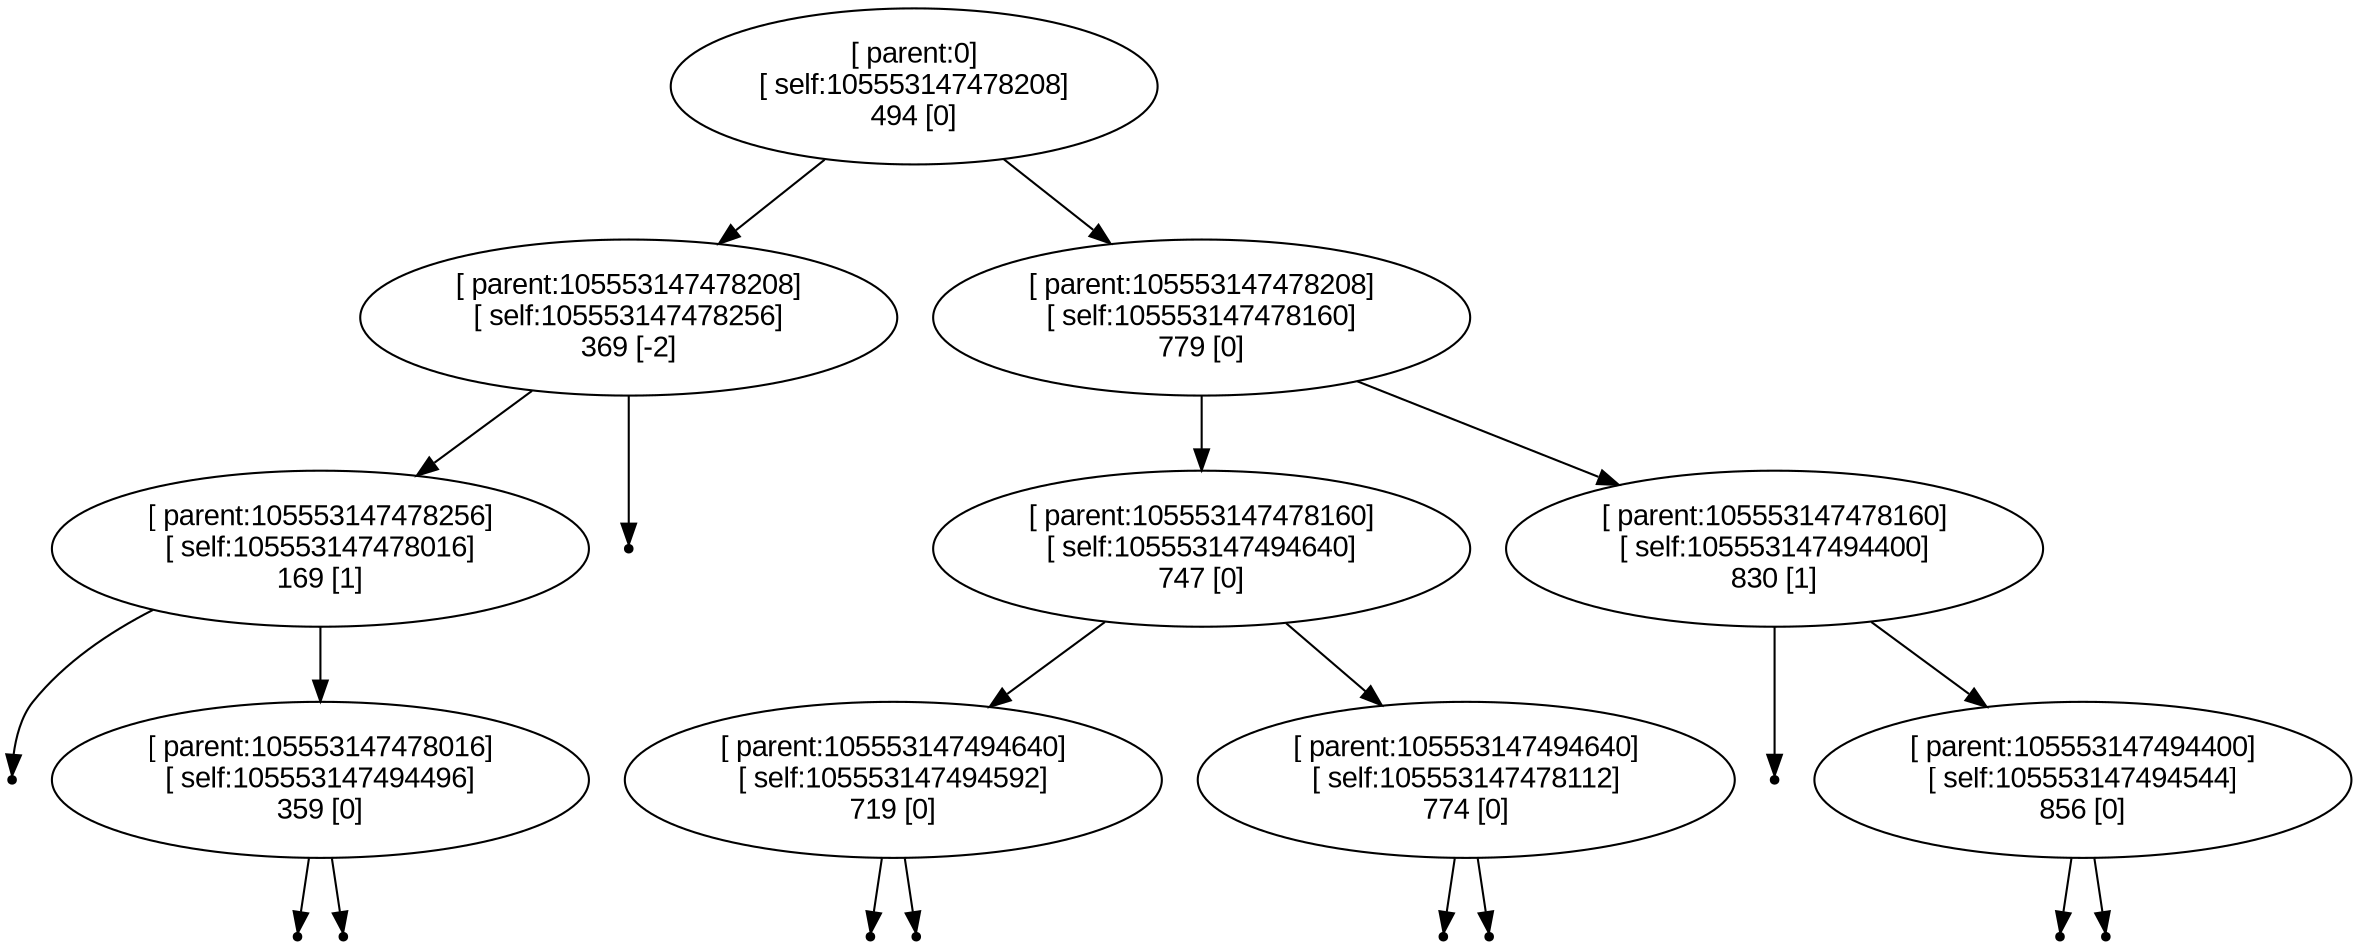 digraph BST {
    node [fontname="Arial"];
    "[ parent:0]
[ self:105553147478208]
494 [0]" -> "[ parent:105553147478208]
[ self:105553147478256]
369 [-2]";
    "[ parent:0]
[ self:105553147478208]
494 [0]" -> "[ parent:105553147478208]
[ self:105553147478160]
779 [0]";
    "[ parent:105553147478208]
[ self:105553147478256]
369 [-2]" -> "[ parent:105553147478256]
[ self:105553147478016]
169 [1]";
    null76 [shape=point];
    "[ parent:105553147478208]
[ self:105553147478256]
369 [-2]" -> "null76"
    null77 [shape=point];
    "[ parent:105553147478256]
[ self:105553147478016]
169 [1]" -> "null77"
    "[ parent:105553147478256]
[ self:105553147478016]
169 [1]" -> "[ parent:105553147478016]
[ self:105553147494496]
359 [0]";
    null78 [shape=point];
    "[ parent:105553147478016]
[ self:105553147494496]
359 [0]" -> "null78"
    null79 [shape=point];
    "[ parent:105553147478016]
[ self:105553147494496]
359 [0]" -> "null79"
    "[ parent:105553147478208]
[ self:105553147478160]
779 [0]" -> "[ parent:105553147478160]
[ self:105553147494640]
747 [0]";
    "[ parent:105553147478208]
[ self:105553147478160]
779 [0]" -> "[ parent:105553147478160]
[ self:105553147494400]
830 [1]";
    "[ parent:105553147478160]
[ self:105553147494640]
747 [0]" -> "[ parent:105553147494640]
[ self:105553147494592]
719 [0]";
    "[ parent:105553147478160]
[ self:105553147494640]
747 [0]" -> "[ parent:105553147494640]
[ self:105553147478112]
774 [0]";
    null80 [shape=point];
    "[ parent:105553147494640]
[ self:105553147494592]
719 [0]" -> "null80"
    null81 [shape=point];
    "[ parent:105553147494640]
[ self:105553147494592]
719 [0]" -> "null81"
    null82 [shape=point];
    "[ parent:105553147494640]
[ self:105553147478112]
774 [0]" -> "null82"
    null83 [shape=point];
    "[ parent:105553147494640]
[ self:105553147478112]
774 [0]" -> "null83"
    null84 [shape=point];
    "[ parent:105553147478160]
[ self:105553147494400]
830 [1]" -> "null84"
    "[ parent:105553147478160]
[ self:105553147494400]
830 [1]" -> "[ parent:105553147494400]
[ self:105553147494544]
856 [0]";
    null85 [shape=point];
    "[ parent:105553147494400]
[ self:105553147494544]
856 [0]" -> "null85"
    null86 [shape=point];
    "[ parent:105553147494400]
[ self:105553147494544]
856 [0]" -> "null86"
}
